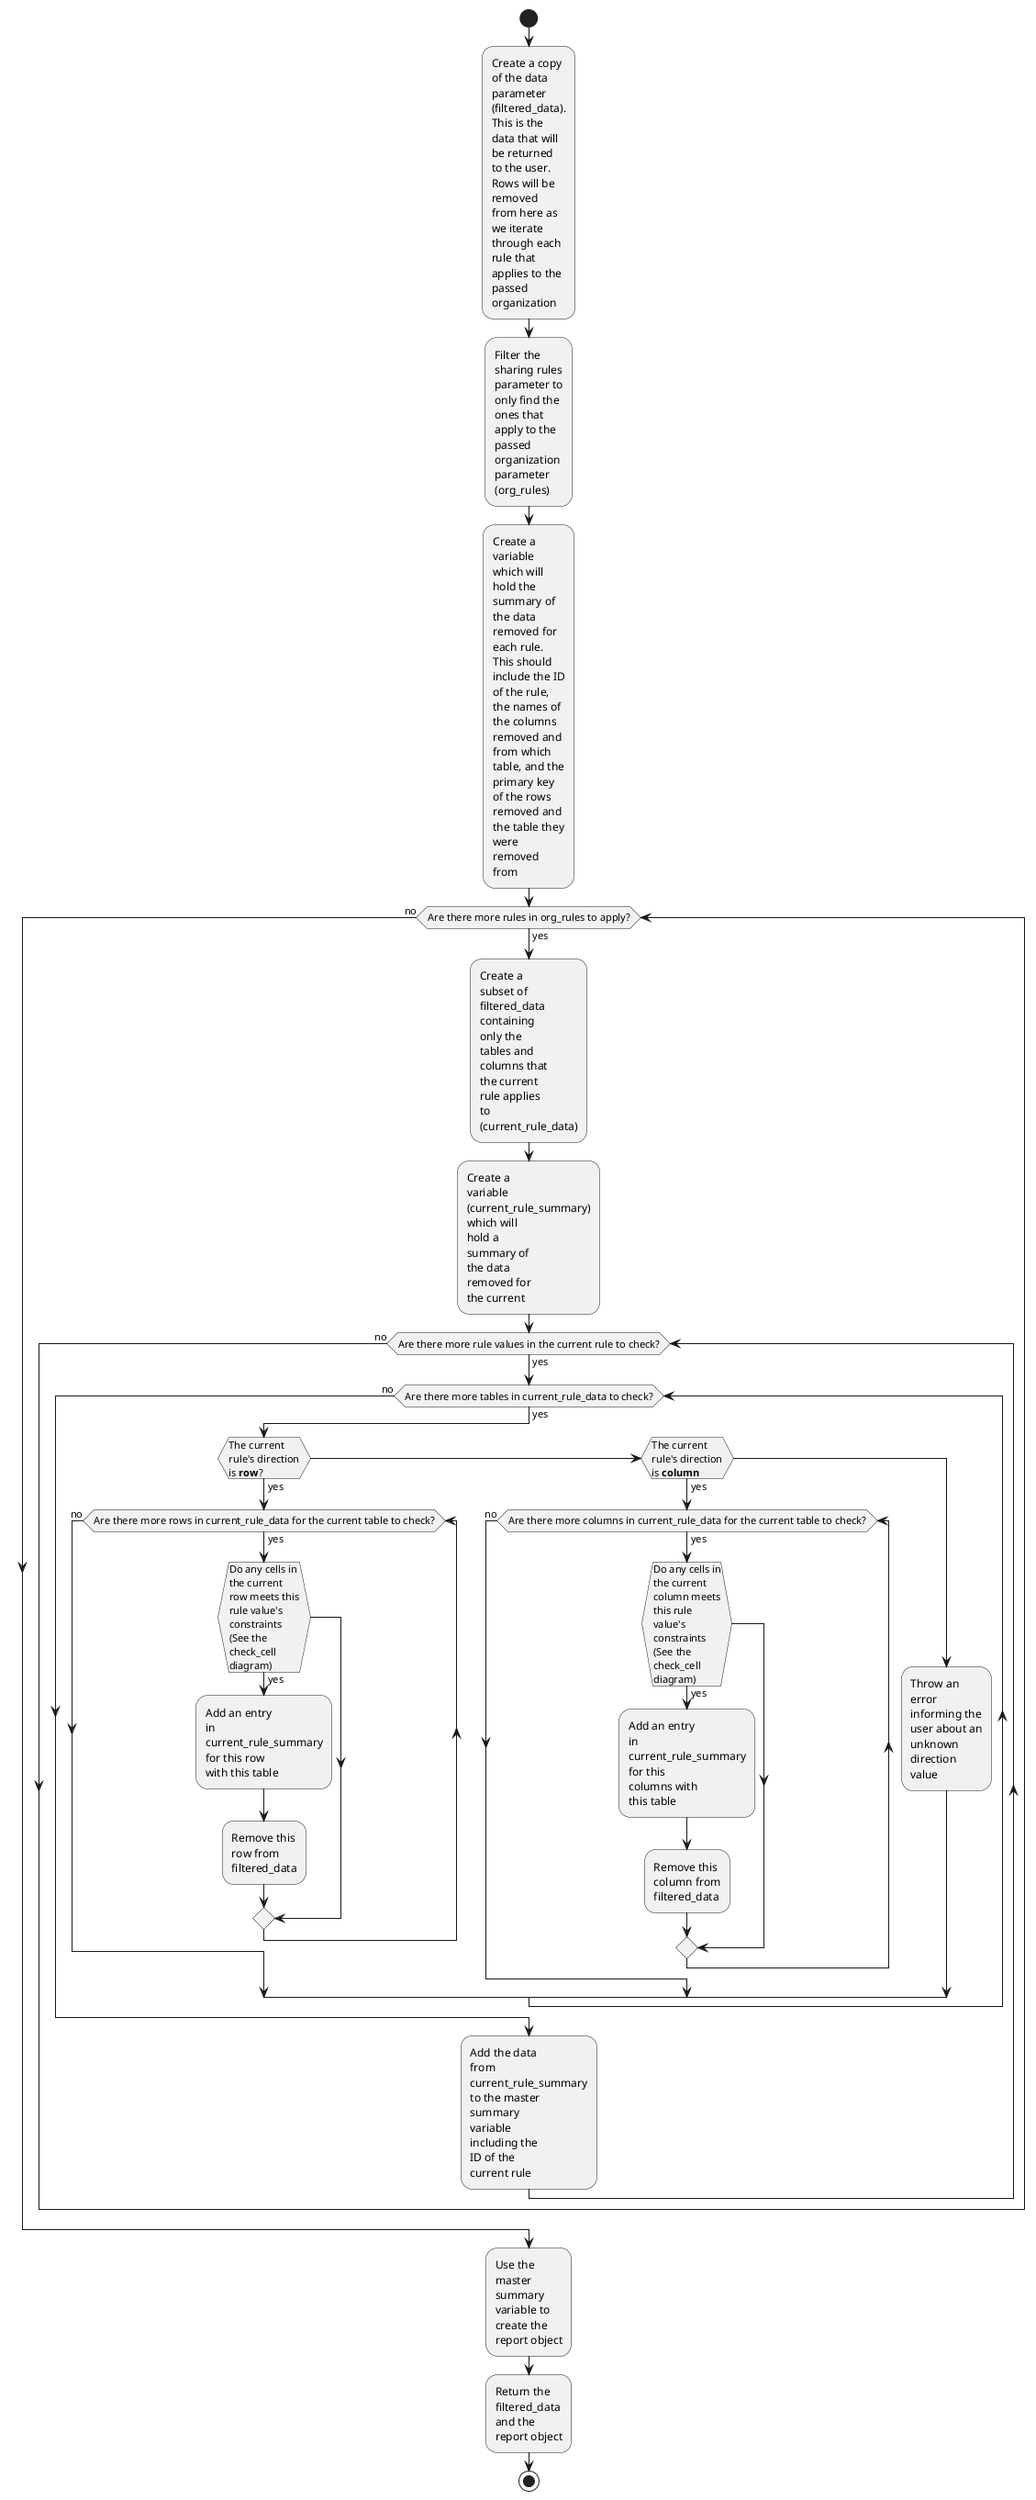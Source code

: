 @startuml activitydiagram

skinparam wrapWidth 80

start

:Create a copy of the data parameter (filtered_data). This is the data that will be returned to the user. Rows will be removed from here as we iterate through each rule that applies to the passed organization;

:Filter the sharing rules parameter to only find the ones that apply to the passed organization parameter (org_rules);

:Create a variable which will hold the summary of the data removed for each rule. This should include the ID of the rule, the names of the columns removed and from which table, and the primary key of the rows removed and the table they were removed from;

while (Are there more rules in org_rules to apply?) is (yes)
    :Create a subset of filtered_data containing only the tables and columns that the current rule applies to (current_rule_data);

    :Create a variable (current_rule_summary) which will hold a summary of the data removed for the current;

    while (Are there more rule values in the current rule to check?) is (yes)
        while (Are there more tables in current_rule_data to check?) is (yes)
            if (The current rule's direction is **row**?) then (yes)
                while(Are there more rows in current_rule_data for the current table to check?) is (yes)
                    if (Do any cells in the current row meets this rule value's constraints (See the check_cell diagram)) then (yes)
                        :Add an entry in current_rule_summary for this row with this table;

                        :Remove this row from filtered_data;
                    endif
                endwhile (no)
            elseif (The current rule's direction is **column**) then (yes)
                while (Are there more columns in current_rule_data for the current table to check?) is (yes)
                    if (Do any cells in the current column meets this rule value's constraints (See the check_cell diagram)) then (yes)
                        :Add an entry in current_rule_summary for this columns with this table;

                        :Remove this column from filtered_data;
                    endif
                endwhile (no)
            else 
                :Throw an error informing the user about an unknown direction value;
            endif
        endwhile (no)

        :Add the data from current_rule_summary to the master summary variable including the ID of the current rule;
    endwhile (no)
endwhile (no)

:Use the master summary variable to create the report object;

:Return the filtered_data and the report object;

stop

@enduml

